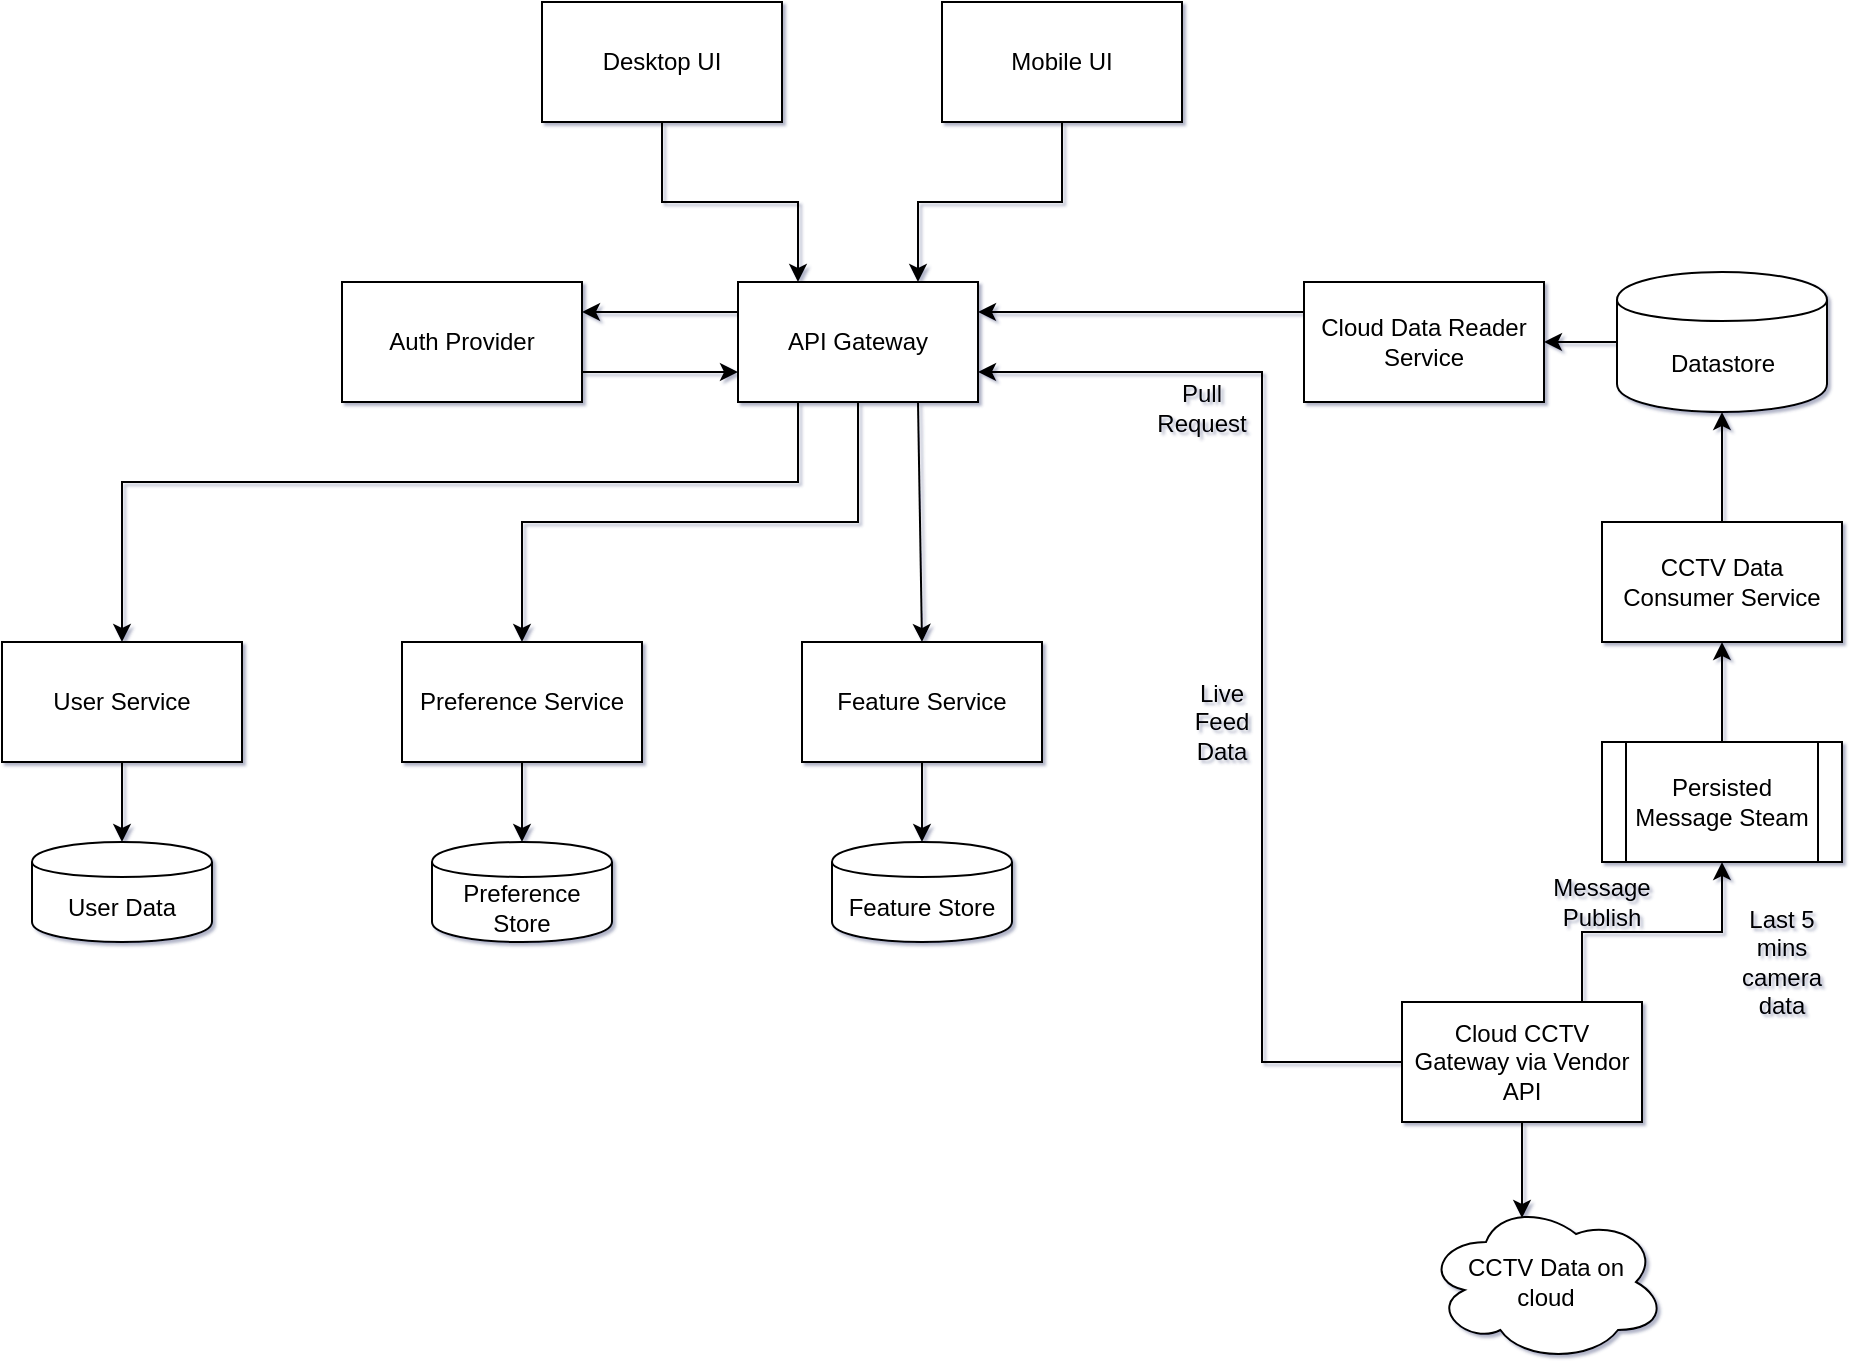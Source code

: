 <mxfile version="14.4.6" type="github" pages="2">
  <diagram id="vnQc-Ibh3bxFLK3tPflv" name="Architecture">
    <mxGraphModel dx="868" dy="492" grid="1" gridSize="10" guides="1" tooltips="1" connect="1" arrows="1" fold="1" page="1" pageScale="1" pageWidth="850" pageHeight="1100" background="none" math="0" shadow="1">
      <root>
        <mxCell id="0" />
        <mxCell id="1" parent="0" />
        <mxCell id="9rL7f96wD4QYRrFU4fa1-5" value="" style="edgeStyle=orthogonalEdgeStyle;rounded=0;orthogonalLoop=1;jettySize=auto;html=1;entryX=0.25;entryY=0;entryDx=0;entryDy=0;" parent="1" source="9rL7f96wD4QYRrFU4fa1-1" target="9rL7f96wD4QYRrFU4fa1-4" edge="1">
          <mxGeometry relative="1" as="geometry" />
        </mxCell>
        <mxCell id="9rL7f96wD4QYRrFU4fa1-1" value="Desktop UI" style="rounded=0;whiteSpace=wrap;html=1;" parent="1" vertex="1">
          <mxGeometry x="360" y="230" width="120" height="60" as="geometry" />
        </mxCell>
        <mxCell id="9rL7f96wD4QYRrFU4fa1-9" value="" style="edgeStyle=orthogonalEdgeStyle;rounded=0;orthogonalLoop=1;jettySize=auto;html=1;entryX=0.75;entryY=0;entryDx=0;entryDy=0;" parent="1" source="9rL7f96wD4QYRrFU4fa1-2" target="9rL7f96wD4QYRrFU4fa1-4" edge="1">
          <mxGeometry relative="1" as="geometry">
            <mxPoint x="620" y="370" as="targetPoint" />
          </mxGeometry>
        </mxCell>
        <mxCell id="9rL7f96wD4QYRrFU4fa1-2" value="Mobile UI" style="whiteSpace=wrap;html=1;rounded=0;" parent="1" vertex="1">
          <mxGeometry x="560" y="230" width="120" height="60" as="geometry" />
        </mxCell>
        <mxCell id="9rL7f96wD4QYRrFU4fa1-11" value="" style="edgeStyle=orthogonalEdgeStyle;rounded=0;orthogonalLoop=1;jettySize=auto;html=1;entryX=1;entryY=0.25;entryDx=0;entryDy=0;exitX=0;exitY=0.25;exitDx=0;exitDy=0;" parent="1" source="9rL7f96wD4QYRrFU4fa1-4" target="9rL7f96wD4QYRrFU4fa1-10" edge="1">
          <mxGeometry relative="1" as="geometry" />
        </mxCell>
        <mxCell id="9rL7f96wD4QYRrFU4fa1-14" value="" style="edgeStyle=orthogonalEdgeStyle;rounded=0;orthogonalLoop=1;jettySize=auto;html=1;exitX=0.25;exitY=1;exitDx=0;exitDy=0;" parent="1" source="9rL7f96wD4QYRrFU4fa1-4" target="9rL7f96wD4QYRrFU4fa1-13" edge="1">
          <mxGeometry relative="1" as="geometry">
            <Array as="points">
              <mxPoint x="488" y="470" />
              <mxPoint x="150" y="470" />
            </Array>
          </mxGeometry>
        </mxCell>
        <mxCell id="9rL7f96wD4QYRrFU4fa1-18" value="" style="edgeStyle=orthogonalEdgeStyle;rounded=0;orthogonalLoop=1;jettySize=auto;html=1;exitX=0.5;exitY=1;exitDx=0;exitDy=0;entryX=0.5;entryY=0;entryDx=0;entryDy=0;" parent="1" source="9rL7f96wD4QYRrFU4fa1-4" target="9rL7f96wD4QYRrFU4fa1-17" edge="1">
          <mxGeometry relative="1" as="geometry">
            <Array as="points">
              <mxPoint x="518" y="490" />
              <mxPoint x="350" y="490" />
            </Array>
          </mxGeometry>
        </mxCell>
        <mxCell id="9rL7f96wD4QYRrFU4fa1-4" value="API Gateway" style="whiteSpace=wrap;html=1;rounded=0;" parent="1" vertex="1">
          <mxGeometry x="458" y="370" width="120" height="60" as="geometry" />
        </mxCell>
        <mxCell id="9rL7f96wD4QYRrFU4fa1-10" value="Auth Provider" style="whiteSpace=wrap;html=1;rounded=0;" parent="1" vertex="1">
          <mxGeometry x="260" y="370" width="120" height="60" as="geometry" />
        </mxCell>
        <mxCell id="9rL7f96wD4QYRrFU4fa1-12" value="" style="endArrow=classic;html=1;exitX=1;exitY=0.75;exitDx=0;exitDy=0;entryX=0;entryY=0.75;entryDx=0;entryDy=0;" parent="1" source="9rL7f96wD4QYRrFU4fa1-10" target="9rL7f96wD4QYRrFU4fa1-4" edge="1">
          <mxGeometry width="50" height="50" relative="1" as="geometry">
            <mxPoint x="400" y="480" as="sourcePoint" />
            <mxPoint x="450" y="430" as="targetPoint" />
          </mxGeometry>
        </mxCell>
        <mxCell id="9rL7f96wD4QYRrFU4fa1-16" value="" style="edgeStyle=orthogonalEdgeStyle;rounded=0;orthogonalLoop=1;jettySize=auto;html=1;" parent="1" source="9rL7f96wD4QYRrFU4fa1-13" target="9rL7f96wD4QYRrFU4fa1-15" edge="1">
          <mxGeometry relative="1" as="geometry" />
        </mxCell>
        <mxCell id="9rL7f96wD4QYRrFU4fa1-13" value="User Service" style="whiteSpace=wrap;html=1;rounded=0;" parent="1" vertex="1">
          <mxGeometry x="90" y="550" width="120" height="60" as="geometry" />
        </mxCell>
        <mxCell id="9rL7f96wD4QYRrFU4fa1-15" value="User Data" style="shape=cylinder;whiteSpace=wrap;html=1;boundedLbl=1;backgroundOutline=1;rounded=0;" parent="1" vertex="1">
          <mxGeometry x="105" y="650" width="90" height="50" as="geometry" />
        </mxCell>
        <mxCell id="9rL7f96wD4QYRrFU4fa1-20" value="" style="edgeStyle=orthogonalEdgeStyle;rounded=0;orthogonalLoop=1;jettySize=auto;html=1;entryX=0.5;entryY=0;entryDx=0;entryDy=0;" parent="1" source="9rL7f96wD4QYRrFU4fa1-17" target="9rL7f96wD4QYRrFU4fa1-21" edge="1">
          <mxGeometry relative="1" as="geometry">
            <mxPoint x="370" y="650" as="targetPoint" />
          </mxGeometry>
        </mxCell>
        <mxCell id="9rL7f96wD4QYRrFU4fa1-17" value="Preference Service" style="whiteSpace=wrap;html=1;rounded=0;" parent="1" vertex="1">
          <mxGeometry x="290" y="550" width="120" height="60" as="geometry" />
        </mxCell>
        <mxCell id="9rL7f96wD4QYRrFU4fa1-21" value="Preference Store" style="shape=cylinder;whiteSpace=wrap;html=1;boundedLbl=1;backgroundOutline=1;rounded=0;" parent="1" vertex="1">
          <mxGeometry x="305" y="650" width="90" height="50" as="geometry" />
        </mxCell>
        <mxCell id="9rL7f96wD4QYRrFU4fa1-22" value="Feature Service" style="whiteSpace=wrap;html=1;rounded=0;" parent="1" vertex="1">
          <mxGeometry x="490" y="550" width="120" height="60" as="geometry" />
        </mxCell>
        <mxCell id="9rL7f96wD4QYRrFU4fa1-23" value="Feature Store" style="shape=cylinder;whiteSpace=wrap;html=1;boundedLbl=1;backgroundOutline=1;rounded=0;" parent="1" vertex="1">
          <mxGeometry x="505" y="650" width="90" height="50" as="geometry" />
        </mxCell>
        <mxCell id="9rL7f96wD4QYRrFU4fa1-24" value="" style="endArrow=classic;html=1;entryX=0.5;entryY=0;entryDx=0;entryDy=0;exitX=0.5;exitY=1;exitDx=0;exitDy=0;" parent="1" source="9rL7f96wD4QYRrFU4fa1-22" target="9rL7f96wD4QYRrFU4fa1-23" edge="1">
          <mxGeometry width="50" height="50" relative="1" as="geometry">
            <mxPoint x="400" y="580" as="sourcePoint" />
            <mxPoint x="450" y="530" as="targetPoint" />
          </mxGeometry>
        </mxCell>
        <mxCell id="9rL7f96wD4QYRrFU4fa1-25" value="" style="endArrow=classic;html=1;entryX=0.5;entryY=0;entryDx=0;entryDy=0;exitX=0.75;exitY=1;exitDx=0;exitDy=0;" parent="1" source="9rL7f96wD4QYRrFU4fa1-4" target="9rL7f96wD4QYRrFU4fa1-22" edge="1">
          <mxGeometry width="50" height="50" relative="1" as="geometry">
            <mxPoint x="400" y="580" as="sourcePoint" />
            <mxPoint x="450" y="530" as="targetPoint" />
            <Array as="points" />
          </mxGeometry>
        </mxCell>
        <mxCell id="mfwfWm7pcln66UkmU38H-5" value="" style="edgeStyle=orthogonalEdgeStyle;rounded=0;orthogonalLoop=1;jettySize=auto;html=1;entryX=0.5;entryY=1;entryDx=0;entryDy=0;" edge="1" parent="1" source="9rL7f96wD4QYRrFU4fa1-26" target="mfwfWm7pcln66UkmU38H-6">
          <mxGeometry relative="1" as="geometry">
            <mxPoint x="950" y="547" as="targetPoint" />
          </mxGeometry>
        </mxCell>
        <mxCell id="9rL7f96wD4QYRrFU4fa1-26" value="CCTV Data Consumer Service" style="whiteSpace=wrap;html=1;rounded=0;" parent="1" vertex="1">
          <mxGeometry x="890" y="490" width="120" height="60" as="geometry" />
        </mxCell>
        <mxCell id="Op5MbMbXmZiQbOzADfZq-6" value="" style="edgeStyle=orthogonalEdgeStyle;rounded=0;orthogonalLoop=1;jettySize=auto;html=1;entryX=0.4;entryY=0.1;entryDx=0;entryDy=0;entryPerimeter=0;" parent="1" source="Op5MbMbXmZiQbOzADfZq-1" target="Op5MbMbXmZiQbOzADfZq-7" edge="1">
          <mxGeometry relative="1" as="geometry">
            <mxPoint x="850" y="870" as="targetPoint" />
          </mxGeometry>
        </mxCell>
        <mxCell id="mfwfWm7pcln66UkmU38H-11" value="" style="edgeStyle=orthogonalEdgeStyle;rounded=0;orthogonalLoop=1;jettySize=auto;html=1;entryX=0.5;entryY=1;entryDx=0;entryDy=0;exitX=0.75;exitY=0;exitDx=0;exitDy=0;" edge="1" parent="1" source="Op5MbMbXmZiQbOzADfZq-1" target="mfwfWm7pcln66UkmU38H-9">
          <mxGeometry relative="1" as="geometry">
            <mxPoint x="850" y="650" as="targetPoint" />
          </mxGeometry>
        </mxCell>
        <mxCell id="mfwfWm7pcln66UkmU38H-16" value="" style="edgeStyle=orthogonalEdgeStyle;rounded=0;orthogonalLoop=1;jettySize=auto;html=1;exitX=0;exitY=0.5;exitDx=0;exitDy=0;entryX=1;entryY=0.75;entryDx=0;entryDy=0;" edge="1" parent="1" source="Op5MbMbXmZiQbOzADfZq-1" target="9rL7f96wD4QYRrFU4fa1-4">
          <mxGeometry relative="1" as="geometry">
            <mxPoint x="850" y="650" as="targetPoint" />
            <Array as="points">
              <mxPoint x="720" y="760" />
              <mxPoint x="720" y="415" />
            </Array>
          </mxGeometry>
        </mxCell>
        <mxCell id="Op5MbMbXmZiQbOzADfZq-1" value="Cloud CCTV Gateway via Vendor API" style="whiteSpace=wrap;html=1;rounded=0;" parent="1" vertex="1">
          <mxGeometry x="790" y="730" width="120" height="60" as="geometry" />
        </mxCell>
        <mxCell id="Op5MbMbXmZiQbOzADfZq-7" value="CCTV Data on&lt;br&gt;cloud" style="ellipse;shape=cloud;whiteSpace=wrap;html=1;" parent="1" vertex="1">
          <mxGeometry x="802" y="830" width="120" height="80" as="geometry" />
        </mxCell>
        <mxCell id="mfwfWm7pcln66UkmU38H-3" value="Live Feed Data" style="text;html=1;strokeColor=none;fillColor=none;align=center;verticalAlign=middle;whiteSpace=wrap;rounded=0;" vertex="1" parent="1">
          <mxGeometry x="680" y="580" width="40" height="20" as="geometry" />
        </mxCell>
        <mxCell id="mfwfWm7pcln66UkmU38H-21" value="" style="edgeStyle=orthogonalEdgeStyle;rounded=0;orthogonalLoop=1;jettySize=auto;html=1;" edge="1" parent="1" source="mfwfWm7pcln66UkmU38H-6" target="mfwfWm7pcln66UkmU38H-20">
          <mxGeometry relative="1" as="geometry" />
        </mxCell>
        <mxCell id="mfwfWm7pcln66UkmU38H-6" value="Datastore" style="shape=cylinder;whiteSpace=wrap;html=1;boundedLbl=1;backgroundOutline=1;rounded=0;" vertex="1" parent="1">
          <mxGeometry x="897.5" y="365" width="105" height="70" as="geometry" />
        </mxCell>
        <mxCell id="mfwfWm7pcln66UkmU38H-12" value="" style="edgeStyle=orthogonalEdgeStyle;rounded=0;orthogonalLoop=1;jettySize=auto;html=1;" edge="1" parent="1" source="mfwfWm7pcln66UkmU38H-9" target="9rL7f96wD4QYRrFU4fa1-26">
          <mxGeometry relative="1" as="geometry" />
        </mxCell>
        <mxCell id="mfwfWm7pcln66UkmU38H-9" value="Persisted Message Steam" style="shape=process;whiteSpace=wrap;html=1;backgroundOutline=1;" vertex="1" parent="1">
          <mxGeometry x="890" y="600" width="120" height="60" as="geometry" />
        </mxCell>
        <mxCell id="mfwfWm7pcln66UkmU38H-13" value="Last 5 mins camera data" style="text;html=1;strokeColor=none;fillColor=none;align=center;verticalAlign=middle;whiteSpace=wrap;rounded=0;" vertex="1" parent="1">
          <mxGeometry x="960" y="700" width="40" height="20" as="geometry" />
        </mxCell>
        <mxCell id="mfwfWm7pcln66UkmU38H-17" value="Pull Request" style="text;html=1;strokeColor=none;fillColor=none;align=center;verticalAlign=middle;whiteSpace=wrap;rounded=0;" vertex="1" parent="1">
          <mxGeometry x="670" y="423" width="40" height="20" as="geometry" />
        </mxCell>
        <mxCell id="mfwfWm7pcln66UkmU38H-19" value="Message Publish" style="text;html=1;strokeColor=none;fillColor=none;align=center;verticalAlign=middle;whiteSpace=wrap;rounded=0;" vertex="1" parent="1">
          <mxGeometry x="870" y="670" width="40" height="20" as="geometry" />
        </mxCell>
        <mxCell id="mfwfWm7pcln66UkmU38H-22" value="" style="edgeStyle=orthogonalEdgeStyle;rounded=0;orthogonalLoop=1;jettySize=auto;html=1;entryX=1;entryY=0.25;entryDx=0;entryDy=0;exitX=0;exitY=0.25;exitDx=0;exitDy=0;" edge="1" parent="1" source="mfwfWm7pcln66UkmU38H-20" target="9rL7f96wD4QYRrFU4fa1-4">
          <mxGeometry relative="1" as="geometry" />
        </mxCell>
        <mxCell id="mfwfWm7pcln66UkmU38H-20" value="Cloud Data Reader Service" style="whiteSpace=wrap;html=1;rounded=0;" vertex="1" parent="1">
          <mxGeometry x="741" y="370" width="120" height="60" as="geometry" />
        </mxCell>
      </root>
    </mxGraphModel>
  </diagram>
  <diagram id="49Hwc5F3oOfdhoQqVnAH" name="Monitoring">
    <mxGraphModel dx="868" dy="492" grid="1" gridSize="10" guides="1" tooltips="1" connect="1" arrows="1" fold="1" page="1" pageScale="1" pageWidth="850" pageHeight="1100" math="0" shadow="0">
      <root>
        <mxCell id="sIXcrMZDs_pwGHRsb5xM-0" />
        <mxCell id="sIXcrMZDs_pwGHRsb5xM-1" parent="sIXcrMZDs_pwGHRsb5xM-0" />
        <mxCell id="sIXcrMZDs_pwGHRsb5xM-4" value="" style="edgeStyle=orthogonalEdgeStyle;rounded=0;orthogonalLoop=1;jettySize=auto;html=1;" parent="sIXcrMZDs_pwGHRsb5xM-1" source="sIXcrMZDs_pwGHRsb5xM-2" target="sIXcrMZDs_pwGHRsb5xM-3" edge="1">
          <mxGeometry relative="1" as="geometry" />
        </mxCell>
        <mxCell id="sIXcrMZDs_pwGHRsb5xM-2" value="Prometheus" style="rounded=0;whiteSpace=wrap;html=1;" parent="sIXcrMZDs_pwGHRsb5xM-1" vertex="1">
          <mxGeometry x="160" y="210" width="120" height="60" as="geometry" />
        </mxCell>
        <mxCell id="sIXcrMZDs_pwGHRsb5xM-8" value="" style="edgeStyle=orthogonalEdgeStyle;rounded=0;orthogonalLoop=1;jettySize=auto;html=1;" parent="sIXcrMZDs_pwGHRsb5xM-1" source="sIXcrMZDs_pwGHRsb5xM-3" target="sIXcrMZDs_pwGHRsb5xM-6" edge="1">
          <mxGeometry relative="1" as="geometry" />
        </mxCell>
        <mxCell id="sIXcrMZDs_pwGHRsb5xM-3" value="Grafana" style="whiteSpace=wrap;html=1;rounded=0;" parent="sIXcrMZDs_pwGHRsb5xM-1" vertex="1">
          <mxGeometry x="360" y="210" width="120" height="60" as="geometry" />
        </mxCell>
        <mxCell id="sIXcrMZDs_pwGHRsb5xM-7" value="" style="edgeStyle=orthogonalEdgeStyle;rounded=0;orthogonalLoop=1;jettySize=auto;html=1;entryX=1;entryY=0.5;entryDx=0;entryDy=0;" parent="sIXcrMZDs_pwGHRsb5xM-1" source="sIXcrMZDs_pwGHRsb5xM-5" target="sIXcrMZDs_pwGHRsb5xM-6" edge="1">
          <mxGeometry relative="1" as="geometry" />
        </mxCell>
        <mxCell id="sIXcrMZDs_pwGHRsb5xM-5" value="Splunk/Logstash" style="rounded=0;whiteSpace=wrap;html=1;" parent="sIXcrMZDs_pwGHRsb5xM-1" vertex="1">
          <mxGeometry x="560" y="210" width="120" height="60" as="geometry" />
        </mxCell>
        <mxCell id="sIXcrMZDs_pwGHRsb5xM-6" value="Alert Service" style="whiteSpace=wrap;html=1;rounded=0;" parent="sIXcrMZDs_pwGHRsb5xM-1" vertex="1">
          <mxGeometry x="360" y="370" width="120" height="60" as="geometry" />
        </mxCell>
      </root>
    </mxGraphModel>
  </diagram>
</mxfile>

